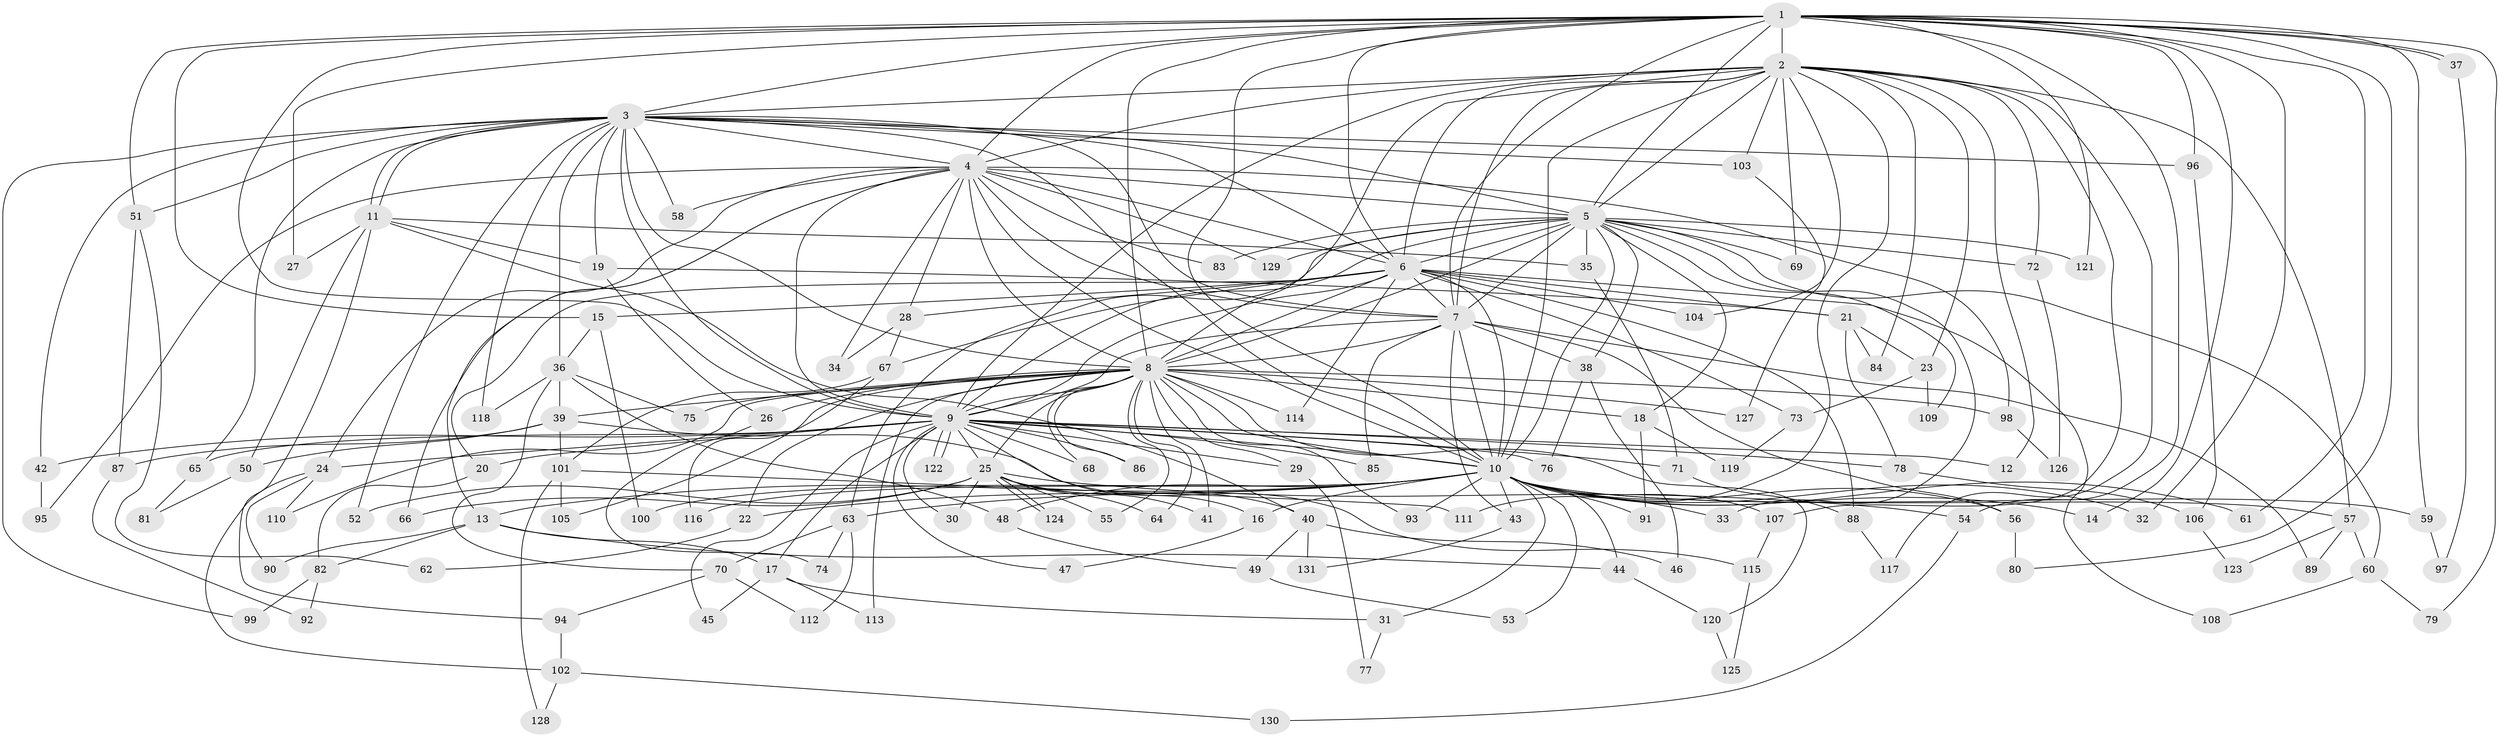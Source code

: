 // Generated by graph-tools (version 1.1) at 2025/49/03/09/25 03:49:39]
// undirected, 131 vertices, 287 edges
graph export_dot {
graph [start="1"]
  node [color=gray90,style=filled];
  1;
  2;
  3;
  4;
  5;
  6;
  7;
  8;
  9;
  10;
  11;
  12;
  13;
  14;
  15;
  16;
  17;
  18;
  19;
  20;
  21;
  22;
  23;
  24;
  25;
  26;
  27;
  28;
  29;
  30;
  31;
  32;
  33;
  34;
  35;
  36;
  37;
  38;
  39;
  40;
  41;
  42;
  43;
  44;
  45;
  46;
  47;
  48;
  49;
  50;
  51;
  52;
  53;
  54;
  55;
  56;
  57;
  58;
  59;
  60;
  61;
  62;
  63;
  64;
  65;
  66;
  67;
  68;
  69;
  70;
  71;
  72;
  73;
  74;
  75;
  76;
  77;
  78;
  79;
  80;
  81;
  82;
  83;
  84;
  85;
  86;
  87;
  88;
  89;
  90;
  91;
  92;
  93;
  94;
  95;
  96;
  97;
  98;
  99;
  100;
  101;
  102;
  103;
  104;
  105;
  106;
  107;
  108;
  109;
  110;
  111;
  112;
  113;
  114;
  115;
  116;
  117;
  118;
  119;
  120;
  121;
  122;
  123;
  124;
  125;
  126;
  127;
  128;
  129;
  130;
  131;
  1 -- 2;
  1 -- 3;
  1 -- 4;
  1 -- 5;
  1 -- 6;
  1 -- 7;
  1 -- 8;
  1 -- 9;
  1 -- 10;
  1 -- 14;
  1 -- 15;
  1 -- 27;
  1 -- 32;
  1 -- 37;
  1 -- 37;
  1 -- 51;
  1 -- 54;
  1 -- 59;
  1 -- 61;
  1 -- 79;
  1 -- 80;
  1 -- 96;
  1 -- 121;
  2 -- 3;
  2 -- 4;
  2 -- 5;
  2 -- 6;
  2 -- 7;
  2 -- 8;
  2 -- 9;
  2 -- 10;
  2 -- 12;
  2 -- 23;
  2 -- 57;
  2 -- 69;
  2 -- 72;
  2 -- 84;
  2 -- 103;
  2 -- 104;
  2 -- 107;
  2 -- 111;
  2 -- 117;
  3 -- 4;
  3 -- 5;
  3 -- 6;
  3 -- 7;
  3 -- 8;
  3 -- 9;
  3 -- 10;
  3 -- 11;
  3 -- 11;
  3 -- 19;
  3 -- 36;
  3 -- 42;
  3 -- 51;
  3 -- 52;
  3 -- 58;
  3 -- 65;
  3 -- 96;
  3 -- 99;
  3 -- 103;
  3 -- 118;
  4 -- 5;
  4 -- 6;
  4 -- 7;
  4 -- 8;
  4 -- 9;
  4 -- 10;
  4 -- 13;
  4 -- 24;
  4 -- 28;
  4 -- 34;
  4 -- 58;
  4 -- 66;
  4 -- 83;
  4 -- 95;
  4 -- 98;
  4 -- 129;
  5 -- 6;
  5 -- 7;
  5 -- 8;
  5 -- 9;
  5 -- 10;
  5 -- 18;
  5 -- 33;
  5 -- 35;
  5 -- 38;
  5 -- 60;
  5 -- 63;
  5 -- 69;
  5 -- 72;
  5 -- 83;
  5 -- 109;
  5 -- 121;
  5 -- 129;
  6 -- 7;
  6 -- 8;
  6 -- 9;
  6 -- 10;
  6 -- 15;
  6 -- 20;
  6 -- 21;
  6 -- 28;
  6 -- 67;
  6 -- 73;
  6 -- 88;
  6 -- 104;
  6 -- 108;
  6 -- 114;
  7 -- 8;
  7 -- 9;
  7 -- 10;
  7 -- 38;
  7 -- 43;
  7 -- 56;
  7 -- 85;
  7 -- 89;
  8 -- 9;
  8 -- 10;
  8 -- 18;
  8 -- 22;
  8 -- 25;
  8 -- 26;
  8 -- 29;
  8 -- 39;
  8 -- 41;
  8 -- 55;
  8 -- 64;
  8 -- 68;
  8 -- 75;
  8 -- 86;
  8 -- 93;
  8 -- 98;
  8 -- 105;
  8 -- 110;
  8 -- 113;
  8 -- 114;
  8 -- 120;
  8 -- 127;
  9 -- 10;
  9 -- 12;
  9 -- 16;
  9 -- 17;
  9 -- 20;
  9 -- 24;
  9 -- 25;
  9 -- 29;
  9 -- 30;
  9 -- 42;
  9 -- 45;
  9 -- 47;
  9 -- 65;
  9 -- 68;
  9 -- 71;
  9 -- 76;
  9 -- 78;
  9 -- 85;
  9 -- 86;
  9 -- 122;
  9 -- 122;
  10 -- 13;
  10 -- 14;
  10 -- 16;
  10 -- 22;
  10 -- 31;
  10 -- 32;
  10 -- 33;
  10 -- 43;
  10 -- 44;
  10 -- 48;
  10 -- 53;
  10 -- 56;
  10 -- 57;
  10 -- 59;
  10 -- 61;
  10 -- 63;
  10 -- 91;
  10 -- 93;
  10 -- 100;
  10 -- 107;
  10 -- 116;
  11 -- 19;
  11 -- 27;
  11 -- 35;
  11 -- 40;
  11 -- 50;
  11 -- 94;
  13 -- 17;
  13 -- 44;
  13 -- 82;
  13 -- 90;
  15 -- 36;
  15 -- 100;
  16 -- 47;
  17 -- 31;
  17 -- 45;
  17 -- 113;
  18 -- 91;
  18 -- 119;
  19 -- 21;
  19 -- 26;
  20 -- 82;
  21 -- 23;
  21 -- 78;
  21 -- 84;
  22 -- 62;
  23 -- 73;
  23 -- 109;
  24 -- 90;
  24 -- 102;
  24 -- 110;
  25 -- 30;
  25 -- 40;
  25 -- 41;
  25 -- 52;
  25 -- 54;
  25 -- 55;
  25 -- 64;
  25 -- 66;
  25 -- 124;
  25 -- 124;
  26 -- 74;
  28 -- 34;
  28 -- 67;
  29 -- 77;
  31 -- 77;
  35 -- 71;
  36 -- 39;
  36 -- 48;
  36 -- 70;
  36 -- 75;
  36 -- 118;
  37 -- 97;
  38 -- 46;
  38 -- 76;
  39 -- 50;
  39 -- 87;
  39 -- 101;
  39 -- 115;
  40 -- 46;
  40 -- 49;
  40 -- 131;
  42 -- 95;
  43 -- 131;
  44 -- 120;
  48 -- 49;
  49 -- 53;
  50 -- 81;
  51 -- 62;
  51 -- 87;
  54 -- 130;
  56 -- 80;
  57 -- 60;
  57 -- 89;
  57 -- 123;
  59 -- 97;
  60 -- 79;
  60 -- 108;
  63 -- 70;
  63 -- 74;
  63 -- 112;
  65 -- 81;
  67 -- 101;
  67 -- 116;
  70 -- 94;
  70 -- 112;
  71 -- 88;
  72 -- 126;
  73 -- 119;
  78 -- 106;
  82 -- 92;
  82 -- 99;
  87 -- 92;
  88 -- 117;
  94 -- 102;
  96 -- 106;
  98 -- 126;
  101 -- 105;
  101 -- 111;
  101 -- 128;
  102 -- 128;
  102 -- 130;
  103 -- 127;
  106 -- 123;
  107 -- 115;
  115 -- 125;
  120 -- 125;
}
